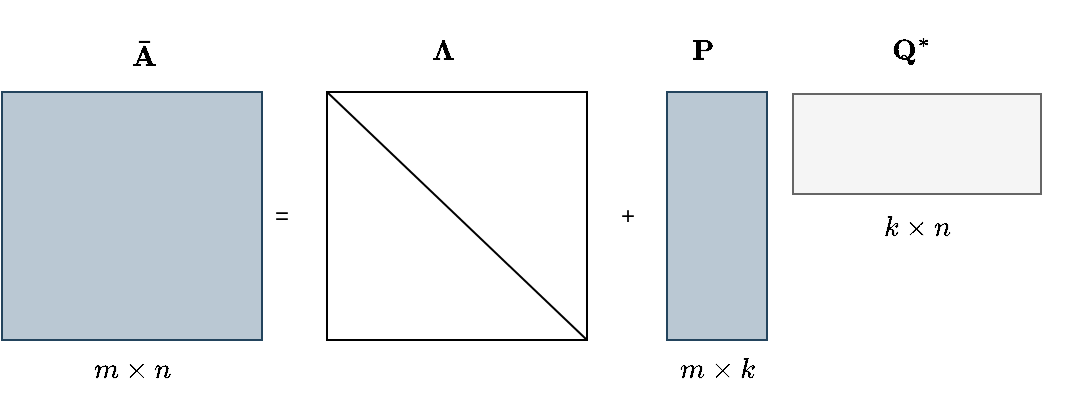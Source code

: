 <mxfile version="24.4.4" type="device">
  <diagram name="Page-1" id="b33cb84f-bf7a-9ccf-f142-242d16432e5d">
    <mxGraphModel dx="1417" dy="853" grid="1" gridSize="10" guides="1" tooltips="1" connect="1" arrows="1" fold="1" page="1" pageScale="1.5" pageWidth="1169" pageHeight="826" background="none" math="1" shadow="0">
      <root>
        <mxCell id="0" style=";html=1;" />
        <mxCell id="1" style=";html=1;" parent="0" />
        <mxCell id="RHo9y7crWxS-WDtQtJWH-1" value="$$\mathbf{\bar{A}}$$" style="text;whiteSpace=wrap;html=1;" vertex="1" parent="1">
          <mxGeometry x="552.5" y="450" width="140" height="38" as="geometry" />
        </mxCell>
        <mxCell id="RHo9y7crWxS-WDtQtJWH-2" value="=" style="text;html=1;align=center;verticalAlign=middle;whiteSpace=wrap;rounded=0;" vertex="1" parent="1">
          <mxGeometry x="599.5" y="543" width="60" height="30" as="geometry" />
        </mxCell>
        <mxCell id="RHo9y7crWxS-WDtQtJWH-3" value="" style="rounded=0;whiteSpace=wrap;html=1;" vertex="1" parent="1">
          <mxGeometry x="652.5" y="496" width="130" height="124" as="geometry" />
        </mxCell>
        <mxCell id="RHo9y7crWxS-WDtQtJWH-4" value="" style="endArrow=none;html=1;rounded=0;entryX=0;entryY=0;entryDx=0;entryDy=0;exitX=1;exitY=1;exitDx=0;exitDy=0;" edge="1" parent="1" source="RHo9y7crWxS-WDtQtJWH-3" target="RHo9y7crWxS-WDtQtJWH-3">
          <mxGeometry width="50" height="50" relative="1" as="geometry">
            <mxPoint x="792.5" y="670" as="sourcePoint" />
            <mxPoint x="642.5" y="610" as="targetPoint" />
          </mxGeometry>
        </mxCell>
        <mxCell id="RHo9y7crWxS-WDtQtJWH-6" value="+" style="text;html=1;align=center;verticalAlign=middle;whiteSpace=wrap;rounded=0;" vertex="1" parent="1">
          <mxGeometry x="772.5" y="543" width="60" height="30" as="geometry" />
        </mxCell>
        <mxCell id="RHo9y7crWxS-WDtQtJWH-8" value="$$\mathbf{\Lambda}$$" style="text;whiteSpace=wrap;html=1;" vertex="1" parent="1">
          <mxGeometry x="702.5" y="450" width="40" height="38" as="geometry" />
        </mxCell>
        <mxCell id="RHo9y7crWxS-WDtQtJWH-9" value="" style="rounded=0;whiteSpace=wrap;html=1;fillColor=#bac8d3;strokeColor=#23445d;" vertex="1" parent="1">
          <mxGeometry x="822.5" y="496" width="50" height="124" as="geometry" />
        </mxCell>
        <mxCell id="RHo9y7crWxS-WDtQtJWH-10" value="" style="rounded=0;whiteSpace=wrap;html=1;rotation=-90;fillColor=#f5f5f5;strokeColor=#666666;fontColor=#333333;" vertex="1" parent="1">
          <mxGeometry x="922.5" y="460" width="50" height="124" as="geometry" />
        </mxCell>
        <mxCell id="RHo9y7crWxS-WDtQtJWH-11" value="$$\mathbf{P}$$" style="text;whiteSpace=wrap;html=1;" vertex="1" parent="1">
          <mxGeometry x="832.5" y="450" width="40" height="38" as="geometry" />
        </mxCell>
        <mxCell id="RHo9y7crWxS-WDtQtJWH-12" value="$$\mathbf{Q^*}$$" style="text;whiteSpace=wrap;html=1;" vertex="1" parent="1">
          <mxGeometry x="932.5" y="450" width="40" height="38" as="geometry" />
        </mxCell>
        <mxCell id="RHo9y7crWxS-WDtQtJWH-14" value="" style="rounded=0;whiteSpace=wrap;html=1;fillColor=#bac8d3;strokeColor=#23445d;fontSize=13;" vertex="1" parent="1">
          <mxGeometry x="490" y="496" width="130" height="124" as="geometry" />
        </mxCell>
        <mxCell id="RHo9y7crWxS-WDtQtJWH-50" value="$$m \times n$$" style="text;html=1;align=center;verticalAlign=middle;whiteSpace=wrap;rounded=0;" vertex="1" parent="1">
          <mxGeometry x="525" y="620" width="60" height="30" as="geometry" />
        </mxCell>
        <mxCell id="RHo9y7crWxS-WDtQtJWH-51" value="$$m \times k$$" style="text;html=1;align=center;verticalAlign=middle;whiteSpace=wrap;rounded=0;" vertex="1" parent="1">
          <mxGeometry x="817.5" y="620" width="60" height="30" as="geometry" />
        </mxCell>
        <mxCell id="RHo9y7crWxS-WDtQtJWH-52" value="$$k \times n$$" style="text;html=1;align=center;verticalAlign=middle;whiteSpace=wrap;rounded=0;" vertex="1" parent="1">
          <mxGeometry x="917.5" y="549" width="60" height="30" as="geometry" />
        </mxCell>
      </root>
    </mxGraphModel>
  </diagram>
</mxfile>
